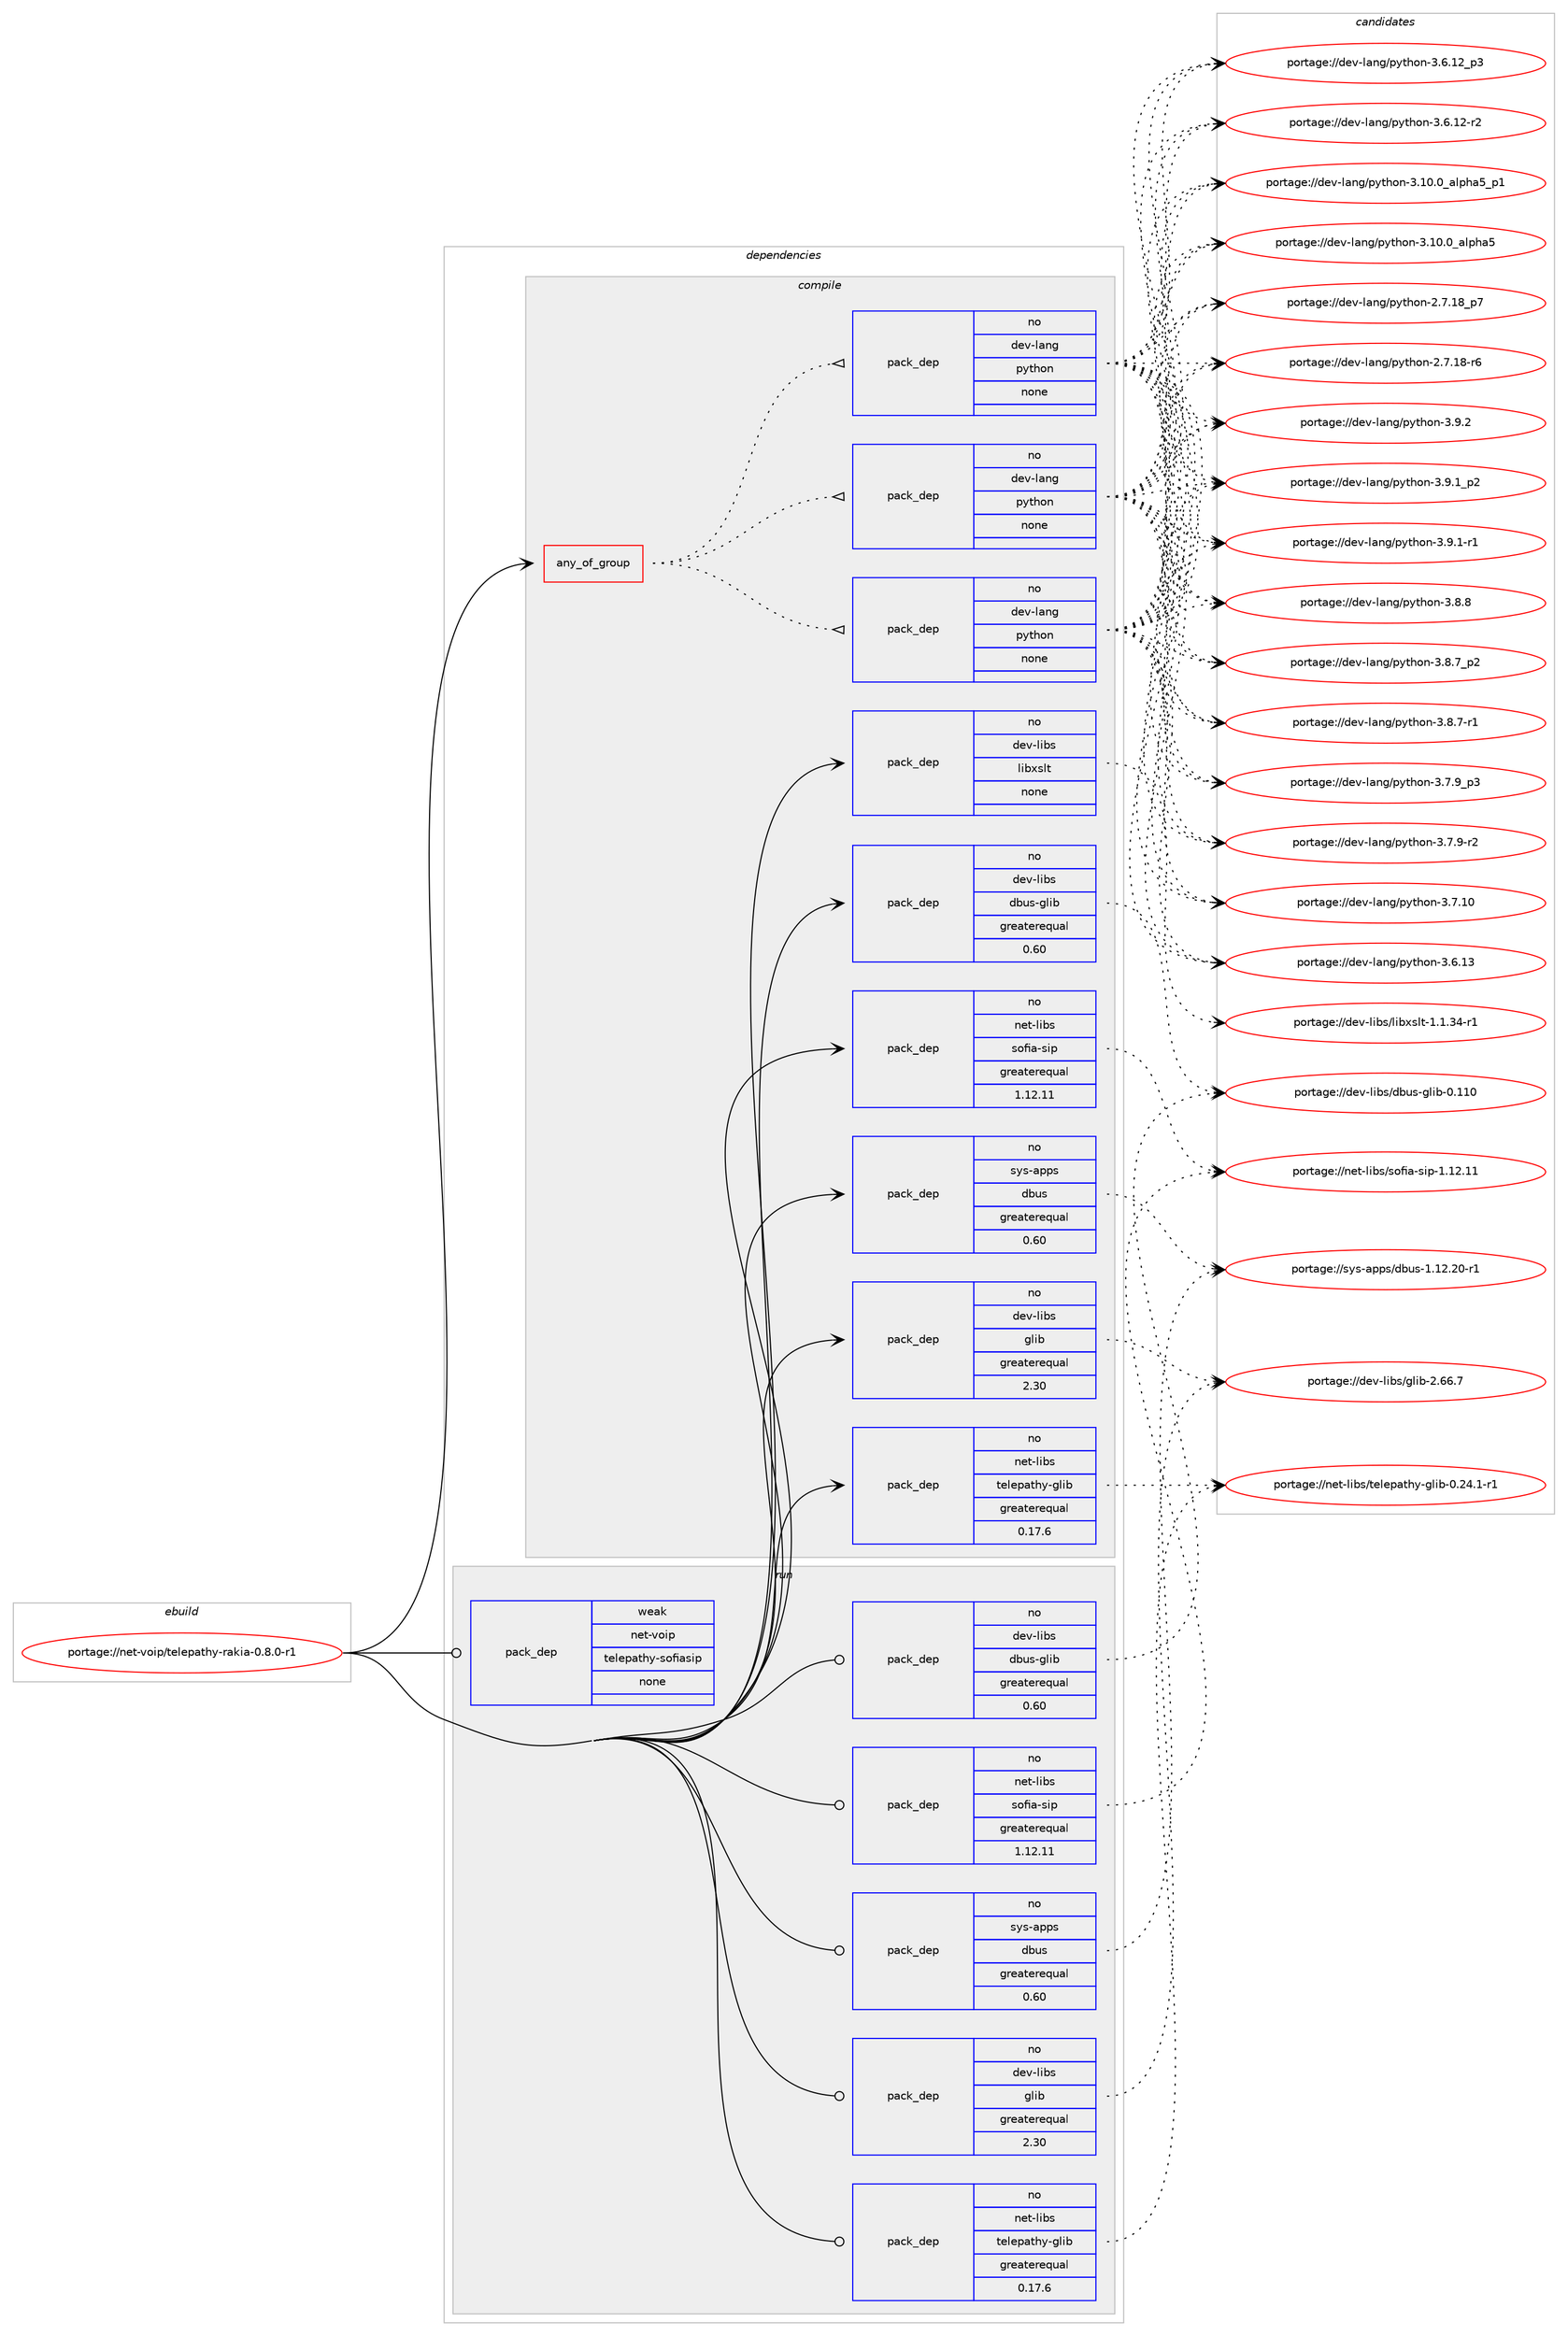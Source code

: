 digraph prolog {

# *************
# Graph options
# *************

newrank=true;
concentrate=true;
compound=true;
graph [rankdir=LR,fontname=Helvetica,fontsize=10,ranksep=1.5];#, ranksep=2.5, nodesep=0.2];
edge  [arrowhead=vee];
node  [fontname=Helvetica,fontsize=10];

# **********
# The ebuild
# **********

subgraph cluster_leftcol {
color=gray;
rank=same;
label=<<i>ebuild</i>>;
id [label="portage://net-voip/telepathy-rakia-0.8.0-r1", color=red, width=4, href="../net-voip/telepathy-rakia-0.8.0-r1.svg"];
}

# ****************
# The dependencies
# ****************

subgraph cluster_midcol {
color=gray;
label=<<i>dependencies</i>>;
subgraph cluster_compile {
fillcolor="#eeeeee";
style=filled;
label=<<i>compile</i>>;
subgraph any83 {
dependency10561 [label=<<TABLE BORDER="0" CELLBORDER="1" CELLSPACING="0" CELLPADDING="4"><TR><TD CELLPADDING="10">any_of_group</TD></TR></TABLE>>, shape=none, color=red];subgraph pack7537 {
dependency10562 [label=<<TABLE BORDER="0" CELLBORDER="1" CELLSPACING="0" CELLPADDING="4" WIDTH="220"><TR><TD ROWSPAN="6" CELLPADDING="30">pack_dep</TD></TR><TR><TD WIDTH="110">no</TD></TR><TR><TD>dev-lang</TD></TR><TR><TD>python</TD></TR><TR><TD>none</TD></TR><TR><TD></TD></TR></TABLE>>, shape=none, color=blue];
}
dependency10561:e -> dependency10562:w [weight=20,style="dotted",arrowhead="oinv"];
subgraph pack7538 {
dependency10563 [label=<<TABLE BORDER="0" CELLBORDER="1" CELLSPACING="0" CELLPADDING="4" WIDTH="220"><TR><TD ROWSPAN="6" CELLPADDING="30">pack_dep</TD></TR><TR><TD WIDTH="110">no</TD></TR><TR><TD>dev-lang</TD></TR><TR><TD>python</TD></TR><TR><TD>none</TD></TR><TR><TD></TD></TR></TABLE>>, shape=none, color=blue];
}
dependency10561:e -> dependency10563:w [weight=20,style="dotted",arrowhead="oinv"];
subgraph pack7539 {
dependency10564 [label=<<TABLE BORDER="0" CELLBORDER="1" CELLSPACING="0" CELLPADDING="4" WIDTH="220"><TR><TD ROWSPAN="6" CELLPADDING="30">pack_dep</TD></TR><TR><TD WIDTH="110">no</TD></TR><TR><TD>dev-lang</TD></TR><TR><TD>python</TD></TR><TR><TD>none</TD></TR><TR><TD></TD></TR></TABLE>>, shape=none, color=blue];
}
dependency10561:e -> dependency10564:w [weight=20,style="dotted",arrowhead="oinv"];
}
id:e -> dependency10561:w [weight=20,style="solid",arrowhead="vee"];
subgraph pack7540 {
dependency10565 [label=<<TABLE BORDER="0" CELLBORDER="1" CELLSPACING="0" CELLPADDING="4" WIDTH="220"><TR><TD ROWSPAN="6" CELLPADDING="30">pack_dep</TD></TR><TR><TD WIDTH="110">no</TD></TR><TR><TD>dev-libs</TD></TR><TR><TD>dbus-glib</TD></TR><TR><TD>greaterequal</TD></TR><TR><TD>0.60</TD></TR></TABLE>>, shape=none, color=blue];
}
id:e -> dependency10565:w [weight=20,style="solid",arrowhead="vee"];
subgraph pack7541 {
dependency10566 [label=<<TABLE BORDER="0" CELLBORDER="1" CELLSPACING="0" CELLPADDING="4" WIDTH="220"><TR><TD ROWSPAN="6" CELLPADDING="30">pack_dep</TD></TR><TR><TD WIDTH="110">no</TD></TR><TR><TD>dev-libs</TD></TR><TR><TD>glib</TD></TR><TR><TD>greaterequal</TD></TR><TR><TD>2.30</TD></TR></TABLE>>, shape=none, color=blue];
}
id:e -> dependency10566:w [weight=20,style="solid",arrowhead="vee"];
subgraph pack7542 {
dependency10567 [label=<<TABLE BORDER="0" CELLBORDER="1" CELLSPACING="0" CELLPADDING="4" WIDTH="220"><TR><TD ROWSPAN="6" CELLPADDING="30">pack_dep</TD></TR><TR><TD WIDTH="110">no</TD></TR><TR><TD>dev-libs</TD></TR><TR><TD>libxslt</TD></TR><TR><TD>none</TD></TR><TR><TD></TD></TR></TABLE>>, shape=none, color=blue];
}
id:e -> dependency10567:w [weight=20,style="solid",arrowhead="vee"];
subgraph pack7543 {
dependency10568 [label=<<TABLE BORDER="0" CELLBORDER="1" CELLSPACING="0" CELLPADDING="4" WIDTH="220"><TR><TD ROWSPAN="6" CELLPADDING="30">pack_dep</TD></TR><TR><TD WIDTH="110">no</TD></TR><TR><TD>net-libs</TD></TR><TR><TD>sofia-sip</TD></TR><TR><TD>greaterequal</TD></TR><TR><TD>1.12.11</TD></TR></TABLE>>, shape=none, color=blue];
}
id:e -> dependency10568:w [weight=20,style="solid",arrowhead="vee"];
subgraph pack7544 {
dependency10569 [label=<<TABLE BORDER="0" CELLBORDER="1" CELLSPACING="0" CELLPADDING="4" WIDTH="220"><TR><TD ROWSPAN="6" CELLPADDING="30">pack_dep</TD></TR><TR><TD WIDTH="110">no</TD></TR><TR><TD>net-libs</TD></TR><TR><TD>telepathy-glib</TD></TR><TR><TD>greaterequal</TD></TR><TR><TD>0.17.6</TD></TR></TABLE>>, shape=none, color=blue];
}
id:e -> dependency10569:w [weight=20,style="solid",arrowhead="vee"];
subgraph pack7545 {
dependency10570 [label=<<TABLE BORDER="0" CELLBORDER="1" CELLSPACING="0" CELLPADDING="4" WIDTH="220"><TR><TD ROWSPAN="6" CELLPADDING="30">pack_dep</TD></TR><TR><TD WIDTH="110">no</TD></TR><TR><TD>sys-apps</TD></TR><TR><TD>dbus</TD></TR><TR><TD>greaterequal</TD></TR><TR><TD>0.60</TD></TR></TABLE>>, shape=none, color=blue];
}
id:e -> dependency10570:w [weight=20,style="solid",arrowhead="vee"];
}
subgraph cluster_compileandrun {
fillcolor="#eeeeee";
style=filled;
label=<<i>compile and run</i>>;
}
subgraph cluster_run {
fillcolor="#eeeeee";
style=filled;
label=<<i>run</i>>;
subgraph pack7546 {
dependency10571 [label=<<TABLE BORDER="0" CELLBORDER="1" CELLSPACING="0" CELLPADDING="4" WIDTH="220"><TR><TD ROWSPAN="6" CELLPADDING="30">pack_dep</TD></TR><TR><TD WIDTH="110">no</TD></TR><TR><TD>dev-libs</TD></TR><TR><TD>dbus-glib</TD></TR><TR><TD>greaterequal</TD></TR><TR><TD>0.60</TD></TR></TABLE>>, shape=none, color=blue];
}
id:e -> dependency10571:w [weight=20,style="solid",arrowhead="odot"];
subgraph pack7547 {
dependency10572 [label=<<TABLE BORDER="0" CELLBORDER="1" CELLSPACING="0" CELLPADDING="4" WIDTH="220"><TR><TD ROWSPAN="6" CELLPADDING="30">pack_dep</TD></TR><TR><TD WIDTH="110">no</TD></TR><TR><TD>dev-libs</TD></TR><TR><TD>glib</TD></TR><TR><TD>greaterequal</TD></TR><TR><TD>2.30</TD></TR></TABLE>>, shape=none, color=blue];
}
id:e -> dependency10572:w [weight=20,style="solid",arrowhead="odot"];
subgraph pack7548 {
dependency10573 [label=<<TABLE BORDER="0" CELLBORDER="1" CELLSPACING="0" CELLPADDING="4" WIDTH="220"><TR><TD ROWSPAN="6" CELLPADDING="30">pack_dep</TD></TR><TR><TD WIDTH="110">no</TD></TR><TR><TD>net-libs</TD></TR><TR><TD>sofia-sip</TD></TR><TR><TD>greaterequal</TD></TR><TR><TD>1.12.11</TD></TR></TABLE>>, shape=none, color=blue];
}
id:e -> dependency10573:w [weight=20,style="solid",arrowhead="odot"];
subgraph pack7549 {
dependency10574 [label=<<TABLE BORDER="0" CELLBORDER="1" CELLSPACING="0" CELLPADDING="4" WIDTH="220"><TR><TD ROWSPAN="6" CELLPADDING="30">pack_dep</TD></TR><TR><TD WIDTH="110">no</TD></TR><TR><TD>net-libs</TD></TR><TR><TD>telepathy-glib</TD></TR><TR><TD>greaterequal</TD></TR><TR><TD>0.17.6</TD></TR></TABLE>>, shape=none, color=blue];
}
id:e -> dependency10574:w [weight=20,style="solid",arrowhead="odot"];
subgraph pack7550 {
dependency10575 [label=<<TABLE BORDER="0" CELLBORDER="1" CELLSPACING="0" CELLPADDING="4" WIDTH="220"><TR><TD ROWSPAN="6" CELLPADDING="30">pack_dep</TD></TR><TR><TD WIDTH="110">no</TD></TR><TR><TD>sys-apps</TD></TR><TR><TD>dbus</TD></TR><TR><TD>greaterequal</TD></TR><TR><TD>0.60</TD></TR></TABLE>>, shape=none, color=blue];
}
id:e -> dependency10575:w [weight=20,style="solid",arrowhead="odot"];
subgraph pack7551 {
dependency10576 [label=<<TABLE BORDER="0" CELLBORDER="1" CELLSPACING="0" CELLPADDING="4" WIDTH="220"><TR><TD ROWSPAN="6" CELLPADDING="30">pack_dep</TD></TR><TR><TD WIDTH="110">weak</TD></TR><TR><TD>net-voip</TD></TR><TR><TD>telepathy-sofiasip</TD></TR><TR><TD>none</TD></TR><TR><TD></TD></TR></TABLE>>, shape=none, color=blue];
}
id:e -> dependency10576:w [weight=20,style="solid",arrowhead="odot"];
}
}

# **************
# The candidates
# **************

subgraph cluster_choices {
rank=same;
color=gray;
label=<<i>candidates</i>>;

subgraph choice7537 {
color=black;
nodesep=1;
choice100101118451089711010347112121116104111110455146574650 [label="portage://dev-lang/python-3.9.2", color=red, width=4,href="../dev-lang/python-3.9.2.svg"];
choice1001011184510897110103471121211161041111104551465746499511250 [label="portage://dev-lang/python-3.9.1_p2", color=red, width=4,href="../dev-lang/python-3.9.1_p2.svg"];
choice1001011184510897110103471121211161041111104551465746494511449 [label="portage://dev-lang/python-3.9.1-r1", color=red, width=4,href="../dev-lang/python-3.9.1-r1.svg"];
choice100101118451089711010347112121116104111110455146564656 [label="portage://dev-lang/python-3.8.8", color=red, width=4,href="../dev-lang/python-3.8.8.svg"];
choice1001011184510897110103471121211161041111104551465646559511250 [label="portage://dev-lang/python-3.8.7_p2", color=red, width=4,href="../dev-lang/python-3.8.7_p2.svg"];
choice1001011184510897110103471121211161041111104551465646554511449 [label="portage://dev-lang/python-3.8.7-r1", color=red, width=4,href="../dev-lang/python-3.8.7-r1.svg"];
choice1001011184510897110103471121211161041111104551465546579511251 [label="portage://dev-lang/python-3.7.9_p3", color=red, width=4,href="../dev-lang/python-3.7.9_p3.svg"];
choice1001011184510897110103471121211161041111104551465546574511450 [label="portage://dev-lang/python-3.7.9-r2", color=red, width=4,href="../dev-lang/python-3.7.9-r2.svg"];
choice10010111845108971101034711212111610411111045514655464948 [label="portage://dev-lang/python-3.7.10", color=red, width=4,href="../dev-lang/python-3.7.10.svg"];
choice10010111845108971101034711212111610411111045514654464951 [label="portage://dev-lang/python-3.6.13", color=red, width=4,href="../dev-lang/python-3.6.13.svg"];
choice100101118451089711010347112121116104111110455146544649509511251 [label="portage://dev-lang/python-3.6.12_p3", color=red, width=4,href="../dev-lang/python-3.6.12_p3.svg"];
choice100101118451089711010347112121116104111110455146544649504511450 [label="portage://dev-lang/python-3.6.12-r2", color=red, width=4,href="../dev-lang/python-3.6.12-r2.svg"];
choice10010111845108971101034711212111610411111045514649484648959710811210497539511249 [label="portage://dev-lang/python-3.10.0_alpha5_p1", color=red, width=4,href="../dev-lang/python-3.10.0_alpha5_p1.svg"];
choice1001011184510897110103471121211161041111104551464948464895971081121049753 [label="portage://dev-lang/python-3.10.0_alpha5", color=red, width=4,href="../dev-lang/python-3.10.0_alpha5.svg"];
choice100101118451089711010347112121116104111110455046554649569511255 [label="portage://dev-lang/python-2.7.18_p7", color=red, width=4,href="../dev-lang/python-2.7.18_p7.svg"];
choice100101118451089711010347112121116104111110455046554649564511454 [label="portage://dev-lang/python-2.7.18-r6", color=red, width=4,href="../dev-lang/python-2.7.18-r6.svg"];
dependency10562:e -> choice100101118451089711010347112121116104111110455146574650:w [style=dotted,weight="100"];
dependency10562:e -> choice1001011184510897110103471121211161041111104551465746499511250:w [style=dotted,weight="100"];
dependency10562:e -> choice1001011184510897110103471121211161041111104551465746494511449:w [style=dotted,weight="100"];
dependency10562:e -> choice100101118451089711010347112121116104111110455146564656:w [style=dotted,weight="100"];
dependency10562:e -> choice1001011184510897110103471121211161041111104551465646559511250:w [style=dotted,weight="100"];
dependency10562:e -> choice1001011184510897110103471121211161041111104551465646554511449:w [style=dotted,weight="100"];
dependency10562:e -> choice1001011184510897110103471121211161041111104551465546579511251:w [style=dotted,weight="100"];
dependency10562:e -> choice1001011184510897110103471121211161041111104551465546574511450:w [style=dotted,weight="100"];
dependency10562:e -> choice10010111845108971101034711212111610411111045514655464948:w [style=dotted,weight="100"];
dependency10562:e -> choice10010111845108971101034711212111610411111045514654464951:w [style=dotted,weight="100"];
dependency10562:e -> choice100101118451089711010347112121116104111110455146544649509511251:w [style=dotted,weight="100"];
dependency10562:e -> choice100101118451089711010347112121116104111110455146544649504511450:w [style=dotted,weight="100"];
dependency10562:e -> choice10010111845108971101034711212111610411111045514649484648959710811210497539511249:w [style=dotted,weight="100"];
dependency10562:e -> choice1001011184510897110103471121211161041111104551464948464895971081121049753:w [style=dotted,weight="100"];
dependency10562:e -> choice100101118451089711010347112121116104111110455046554649569511255:w [style=dotted,weight="100"];
dependency10562:e -> choice100101118451089711010347112121116104111110455046554649564511454:w [style=dotted,weight="100"];
}
subgraph choice7538 {
color=black;
nodesep=1;
choice100101118451089711010347112121116104111110455146574650 [label="portage://dev-lang/python-3.9.2", color=red, width=4,href="../dev-lang/python-3.9.2.svg"];
choice1001011184510897110103471121211161041111104551465746499511250 [label="portage://dev-lang/python-3.9.1_p2", color=red, width=4,href="../dev-lang/python-3.9.1_p2.svg"];
choice1001011184510897110103471121211161041111104551465746494511449 [label="portage://dev-lang/python-3.9.1-r1", color=red, width=4,href="../dev-lang/python-3.9.1-r1.svg"];
choice100101118451089711010347112121116104111110455146564656 [label="portage://dev-lang/python-3.8.8", color=red, width=4,href="../dev-lang/python-3.8.8.svg"];
choice1001011184510897110103471121211161041111104551465646559511250 [label="portage://dev-lang/python-3.8.7_p2", color=red, width=4,href="../dev-lang/python-3.8.7_p2.svg"];
choice1001011184510897110103471121211161041111104551465646554511449 [label="portage://dev-lang/python-3.8.7-r1", color=red, width=4,href="../dev-lang/python-3.8.7-r1.svg"];
choice1001011184510897110103471121211161041111104551465546579511251 [label="portage://dev-lang/python-3.7.9_p3", color=red, width=4,href="../dev-lang/python-3.7.9_p3.svg"];
choice1001011184510897110103471121211161041111104551465546574511450 [label="portage://dev-lang/python-3.7.9-r2", color=red, width=4,href="../dev-lang/python-3.7.9-r2.svg"];
choice10010111845108971101034711212111610411111045514655464948 [label="portage://dev-lang/python-3.7.10", color=red, width=4,href="../dev-lang/python-3.7.10.svg"];
choice10010111845108971101034711212111610411111045514654464951 [label="portage://dev-lang/python-3.6.13", color=red, width=4,href="../dev-lang/python-3.6.13.svg"];
choice100101118451089711010347112121116104111110455146544649509511251 [label="portage://dev-lang/python-3.6.12_p3", color=red, width=4,href="../dev-lang/python-3.6.12_p3.svg"];
choice100101118451089711010347112121116104111110455146544649504511450 [label="portage://dev-lang/python-3.6.12-r2", color=red, width=4,href="../dev-lang/python-3.6.12-r2.svg"];
choice10010111845108971101034711212111610411111045514649484648959710811210497539511249 [label="portage://dev-lang/python-3.10.0_alpha5_p1", color=red, width=4,href="../dev-lang/python-3.10.0_alpha5_p1.svg"];
choice1001011184510897110103471121211161041111104551464948464895971081121049753 [label="portage://dev-lang/python-3.10.0_alpha5", color=red, width=4,href="../dev-lang/python-3.10.0_alpha5.svg"];
choice100101118451089711010347112121116104111110455046554649569511255 [label="portage://dev-lang/python-2.7.18_p7", color=red, width=4,href="../dev-lang/python-2.7.18_p7.svg"];
choice100101118451089711010347112121116104111110455046554649564511454 [label="portage://dev-lang/python-2.7.18-r6", color=red, width=4,href="../dev-lang/python-2.7.18-r6.svg"];
dependency10563:e -> choice100101118451089711010347112121116104111110455146574650:w [style=dotted,weight="100"];
dependency10563:e -> choice1001011184510897110103471121211161041111104551465746499511250:w [style=dotted,weight="100"];
dependency10563:e -> choice1001011184510897110103471121211161041111104551465746494511449:w [style=dotted,weight="100"];
dependency10563:e -> choice100101118451089711010347112121116104111110455146564656:w [style=dotted,weight="100"];
dependency10563:e -> choice1001011184510897110103471121211161041111104551465646559511250:w [style=dotted,weight="100"];
dependency10563:e -> choice1001011184510897110103471121211161041111104551465646554511449:w [style=dotted,weight="100"];
dependency10563:e -> choice1001011184510897110103471121211161041111104551465546579511251:w [style=dotted,weight="100"];
dependency10563:e -> choice1001011184510897110103471121211161041111104551465546574511450:w [style=dotted,weight="100"];
dependency10563:e -> choice10010111845108971101034711212111610411111045514655464948:w [style=dotted,weight="100"];
dependency10563:e -> choice10010111845108971101034711212111610411111045514654464951:w [style=dotted,weight="100"];
dependency10563:e -> choice100101118451089711010347112121116104111110455146544649509511251:w [style=dotted,weight="100"];
dependency10563:e -> choice100101118451089711010347112121116104111110455146544649504511450:w [style=dotted,weight="100"];
dependency10563:e -> choice10010111845108971101034711212111610411111045514649484648959710811210497539511249:w [style=dotted,weight="100"];
dependency10563:e -> choice1001011184510897110103471121211161041111104551464948464895971081121049753:w [style=dotted,weight="100"];
dependency10563:e -> choice100101118451089711010347112121116104111110455046554649569511255:w [style=dotted,weight="100"];
dependency10563:e -> choice100101118451089711010347112121116104111110455046554649564511454:w [style=dotted,weight="100"];
}
subgraph choice7539 {
color=black;
nodesep=1;
choice100101118451089711010347112121116104111110455146574650 [label="portage://dev-lang/python-3.9.2", color=red, width=4,href="../dev-lang/python-3.9.2.svg"];
choice1001011184510897110103471121211161041111104551465746499511250 [label="portage://dev-lang/python-3.9.1_p2", color=red, width=4,href="../dev-lang/python-3.9.1_p2.svg"];
choice1001011184510897110103471121211161041111104551465746494511449 [label="portage://dev-lang/python-3.9.1-r1", color=red, width=4,href="../dev-lang/python-3.9.1-r1.svg"];
choice100101118451089711010347112121116104111110455146564656 [label="portage://dev-lang/python-3.8.8", color=red, width=4,href="../dev-lang/python-3.8.8.svg"];
choice1001011184510897110103471121211161041111104551465646559511250 [label="portage://dev-lang/python-3.8.7_p2", color=red, width=4,href="../dev-lang/python-3.8.7_p2.svg"];
choice1001011184510897110103471121211161041111104551465646554511449 [label="portage://dev-lang/python-3.8.7-r1", color=red, width=4,href="../dev-lang/python-3.8.7-r1.svg"];
choice1001011184510897110103471121211161041111104551465546579511251 [label="portage://dev-lang/python-3.7.9_p3", color=red, width=4,href="../dev-lang/python-3.7.9_p3.svg"];
choice1001011184510897110103471121211161041111104551465546574511450 [label="portage://dev-lang/python-3.7.9-r2", color=red, width=4,href="../dev-lang/python-3.7.9-r2.svg"];
choice10010111845108971101034711212111610411111045514655464948 [label="portage://dev-lang/python-3.7.10", color=red, width=4,href="../dev-lang/python-3.7.10.svg"];
choice10010111845108971101034711212111610411111045514654464951 [label="portage://dev-lang/python-3.6.13", color=red, width=4,href="../dev-lang/python-3.6.13.svg"];
choice100101118451089711010347112121116104111110455146544649509511251 [label="portage://dev-lang/python-3.6.12_p3", color=red, width=4,href="../dev-lang/python-3.6.12_p3.svg"];
choice100101118451089711010347112121116104111110455146544649504511450 [label="portage://dev-lang/python-3.6.12-r2", color=red, width=4,href="../dev-lang/python-3.6.12-r2.svg"];
choice10010111845108971101034711212111610411111045514649484648959710811210497539511249 [label="portage://dev-lang/python-3.10.0_alpha5_p1", color=red, width=4,href="../dev-lang/python-3.10.0_alpha5_p1.svg"];
choice1001011184510897110103471121211161041111104551464948464895971081121049753 [label="portage://dev-lang/python-3.10.0_alpha5", color=red, width=4,href="../dev-lang/python-3.10.0_alpha5.svg"];
choice100101118451089711010347112121116104111110455046554649569511255 [label="portage://dev-lang/python-2.7.18_p7", color=red, width=4,href="../dev-lang/python-2.7.18_p7.svg"];
choice100101118451089711010347112121116104111110455046554649564511454 [label="portage://dev-lang/python-2.7.18-r6", color=red, width=4,href="../dev-lang/python-2.7.18-r6.svg"];
dependency10564:e -> choice100101118451089711010347112121116104111110455146574650:w [style=dotted,weight="100"];
dependency10564:e -> choice1001011184510897110103471121211161041111104551465746499511250:w [style=dotted,weight="100"];
dependency10564:e -> choice1001011184510897110103471121211161041111104551465746494511449:w [style=dotted,weight="100"];
dependency10564:e -> choice100101118451089711010347112121116104111110455146564656:w [style=dotted,weight="100"];
dependency10564:e -> choice1001011184510897110103471121211161041111104551465646559511250:w [style=dotted,weight="100"];
dependency10564:e -> choice1001011184510897110103471121211161041111104551465646554511449:w [style=dotted,weight="100"];
dependency10564:e -> choice1001011184510897110103471121211161041111104551465546579511251:w [style=dotted,weight="100"];
dependency10564:e -> choice1001011184510897110103471121211161041111104551465546574511450:w [style=dotted,weight="100"];
dependency10564:e -> choice10010111845108971101034711212111610411111045514655464948:w [style=dotted,weight="100"];
dependency10564:e -> choice10010111845108971101034711212111610411111045514654464951:w [style=dotted,weight="100"];
dependency10564:e -> choice100101118451089711010347112121116104111110455146544649509511251:w [style=dotted,weight="100"];
dependency10564:e -> choice100101118451089711010347112121116104111110455146544649504511450:w [style=dotted,weight="100"];
dependency10564:e -> choice10010111845108971101034711212111610411111045514649484648959710811210497539511249:w [style=dotted,weight="100"];
dependency10564:e -> choice1001011184510897110103471121211161041111104551464948464895971081121049753:w [style=dotted,weight="100"];
dependency10564:e -> choice100101118451089711010347112121116104111110455046554649569511255:w [style=dotted,weight="100"];
dependency10564:e -> choice100101118451089711010347112121116104111110455046554649564511454:w [style=dotted,weight="100"];
}
subgraph choice7540 {
color=black;
nodesep=1;
choice100101118451081059811547100981171154510310810598454846494948 [label="portage://dev-libs/dbus-glib-0.110", color=red, width=4,href="../dev-libs/dbus-glib-0.110.svg"];
dependency10565:e -> choice100101118451081059811547100981171154510310810598454846494948:w [style=dotted,weight="100"];
}
subgraph choice7541 {
color=black;
nodesep=1;
choice1001011184510810598115471031081059845504654544655 [label="portage://dev-libs/glib-2.66.7", color=red, width=4,href="../dev-libs/glib-2.66.7.svg"];
dependency10566:e -> choice1001011184510810598115471031081059845504654544655:w [style=dotted,weight="100"];
}
subgraph choice7542 {
color=black;
nodesep=1;
choice10010111845108105981154710810598120115108116454946494651524511449 [label="portage://dev-libs/libxslt-1.1.34-r1", color=red, width=4,href="../dev-libs/libxslt-1.1.34-r1.svg"];
dependency10567:e -> choice10010111845108105981154710810598120115108116454946494651524511449:w [style=dotted,weight="100"];
}
subgraph choice7543 {
color=black;
nodesep=1;
choice11010111645108105981154711511110210597451151051124549464950464949 [label="portage://net-libs/sofia-sip-1.12.11", color=red, width=4,href="../net-libs/sofia-sip-1.12.11.svg"];
dependency10568:e -> choice11010111645108105981154711511110210597451151051124549464950464949:w [style=dotted,weight="100"];
}
subgraph choice7544 {
color=black;
nodesep=1;
choice110101116451081059811547116101108101112971161041214510310810598454846505246494511449 [label="portage://net-libs/telepathy-glib-0.24.1-r1", color=red, width=4,href="../net-libs/telepathy-glib-0.24.1-r1.svg"];
dependency10569:e -> choice110101116451081059811547116101108101112971161041214510310810598454846505246494511449:w [style=dotted,weight="100"];
}
subgraph choice7545 {
color=black;
nodesep=1;
choice1151211154597112112115471009811711545494649504650484511449 [label="portage://sys-apps/dbus-1.12.20-r1", color=red, width=4,href="../sys-apps/dbus-1.12.20-r1.svg"];
dependency10570:e -> choice1151211154597112112115471009811711545494649504650484511449:w [style=dotted,weight="100"];
}
subgraph choice7546 {
color=black;
nodesep=1;
choice100101118451081059811547100981171154510310810598454846494948 [label="portage://dev-libs/dbus-glib-0.110", color=red, width=4,href="../dev-libs/dbus-glib-0.110.svg"];
dependency10571:e -> choice100101118451081059811547100981171154510310810598454846494948:w [style=dotted,weight="100"];
}
subgraph choice7547 {
color=black;
nodesep=1;
choice1001011184510810598115471031081059845504654544655 [label="portage://dev-libs/glib-2.66.7", color=red, width=4,href="../dev-libs/glib-2.66.7.svg"];
dependency10572:e -> choice1001011184510810598115471031081059845504654544655:w [style=dotted,weight="100"];
}
subgraph choice7548 {
color=black;
nodesep=1;
choice11010111645108105981154711511110210597451151051124549464950464949 [label="portage://net-libs/sofia-sip-1.12.11", color=red, width=4,href="../net-libs/sofia-sip-1.12.11.svg"];
dependency10573:e -> choice11010111645108105981154711511110210597451151051124549464950464949:w [style=dotted,weight="100"];
}
subgraph choice7549 {
color=black;
nodesep=1;
choice110101116451081059811547116101108101112971161041214510310810598454846505246494511449 [label="portage://net-libs/telepathy-glib-0.24.1-r1", color=red, width=4,href="../net-libs/telepathy-glib-0.24.1-r1.svg"];
dependency10574:e -> choice110101116451081059811547116101108101112971161041214510310810598454846505246494511449:w [style=dotted,weight="100"];
}
subgraph choice7550 {
color=black;
nodesep=1;
choice1151211154597112112115471009811711545494649504650484511449 [label="portage://sys-apps/dbus-1.12.20-r1", color=red, width=4,href="../sys-apps/dbus-1.12.20-r1.svg"];
dependency10575:e -> choice1151211154597112112115471009811711545494649504650484511449:w [style=dotted,weight="100"];
}
subgraph choice7551 {
color=black;
nodesep=1;
}
}

}
